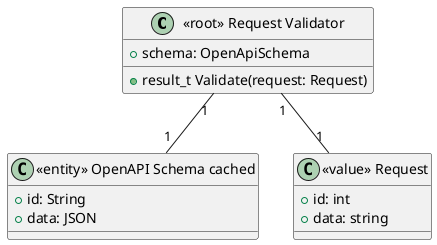 @startuml

class "<<root>> Request Validator" as validator {
  +schema: OpenApiSchema
  +result_t Validate(request: Request)
}

class "<<entity>> OpenAPI Schema cached" as apischema {
  +id: String
  +data: JSON
}

class "<<value>> Request" as request {
  +id: int
  +data: string
}

validator "1" -- "1" apischema
validator "1" -- "1" request

@enduml